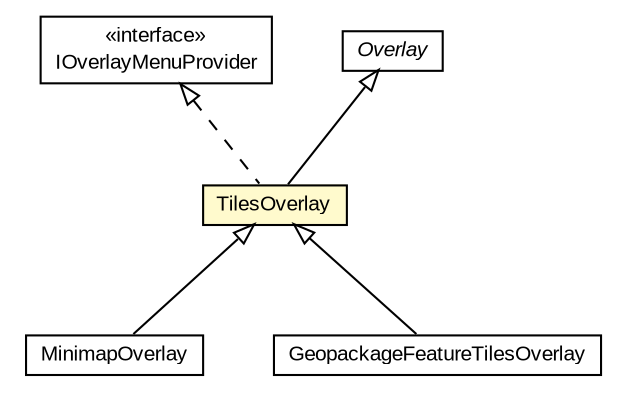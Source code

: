 #!/usr/local/bin/dot
#
# Class diagram 
# Generated by UMLGraph version R5_6-24-gf6e263 (http://www.umlgraph.org/)
#

digraph G {
	edge [fontname="arial",fontsize=10,labelfontname="arial",labelfontsize=10];
	node [fontname="arial",fontsize=10,shape=plaintext];
	nodesep=0.25;
	ranksep=0.5;
	// org.osmdroid.views.overlay.IOverlayMenuProvider
	c268776 [label=<<table title="org.osmdroid.views.overlay.IOverlayMenuProvider" border="0" cellborder="1" cellspacing="0" cellpadding="2" port="p" href="./IOverlayMenuProvider.html">
		<tr><td><table border="0" cellspacing="0" cellpadding="1">
<tr><td align="center" balign="center"> &#171;interface&#187; </td></tr>
<tr><td align="center" balign="center"> IOverlayMenuProvider </td></tr>
		</table></td></tr>
		</table>>, URL="./IOverlayMenuProvider.html", fontname="arial", fontcolor="black", fontsize=10.0];
	// org.osmdroid.views.overlay.MinimapOverlay
	c268801 [label=<<table title="org.osmdroid.views.overlay.MinimapOverlay" border="0" cellborder="1" cellspacing="0" cellpadding="2" port="p" href="./MinimapOverlay.html">
		<tr><td><table border="0" cellspacing="0" cellpadding="1">
<tr><td align="center" balign="center"> MinimapOverlay </td></tr>
		</table></td></tr>
		</table>>, URL="./MinimapOverlay.html", fontname="arial", fontcolor="black", fontsize=10.0];
	// org.osmdroid.views.overlay.Overlay
	c268809 [label=<<table title="org.osmdroid.views.overlay.Overlay" border="0" cellborder="1" cellspacing="0" cellpadding="2" port="p" href="./Overlay.html">
		<tr><td><table border="0" cellspacing="0" cellpadding="1">
<tr><td align="center" balign="center"><font face="arial italic"> Overlay </font></td></tr>
		</table></td></tr>
		</table>>, URL="./Overlay.html", fontname="arial", fontcolor="black", fontsize=10.0];
	// org.osmdroid.views.overlay.TilesOverlay
	c268833 [label=<<table title="org.osmdroid.views.overlay.TilesOverlay" border="0" cellborder="1" cellspacing="0" cellpadding="2" port="p" bgcolor="lemonChiffon" href="./TilesOverlay.html">
		<tr><td><table border="0" cellspacing="0" cellpadding="1">
<tr><td align="center" balign="center"> TilesOverlay </td></tr>
		</table></td></tr>
		</table>>, URL="./TilesOverlay.html", fontname="arial", fontcolor="black", fontsize=10.0];
	// org.osmdroid.gpkg.tiles.feature.GeopackageFeatureTilesOverlay
	c268877 [label=<<table title="org.osmdroid.gpkg.tiles.feature.GeopackageFeatureTilesOverlay" border="0" cellborder="1" cellspacing="0" cellpadding="2" port="p" href="../../gpkg/tiles/feature/GeopackageFeatureTilesOverlay.html">
		<tr><td><table border="0" cellspacing="0" cellpadding="1">
<tr><td align="center" balign="center"> GeopackageFeatureTilesOverlay </td></tr>
		</table></td></tr>
		</table>>, URL="../../gpkg/tiles/feature/GeopackageFeatureTilesOverlay.html", fontname="arial", fontcolor="black", fontsize=10.0];
	//org.osmdroid.views.overlay.MinimapOverlay extends org.osmdroid.views.overlay.TilesOverlay
	c268833:p -> c268801:p [dir=back,arrowtail=empty];
	//org.osmdroid.views.overlay.TilesOverlay extends org.osmdroid.views.overlay.Overlay
	c268809:p -> c268833:p [dir=back,arrowtail=empty];
	//org.osmdroid.views.overlay.TilesOverlay implements org.osmdroid.views.overlay.IOverlayMenuProvider
	c268776:p -> c268833:p [dir=back,arrowtail=empty,style=dashed];
	//org.osmdroid.gpkg.tiles.feature.GeopackageFeatureTilesOverlay extends org.osmdroid.views.overlay.TilesOverlay
	c268833:p -> c268877:p [dir=back,arrowtail=empty];
}

